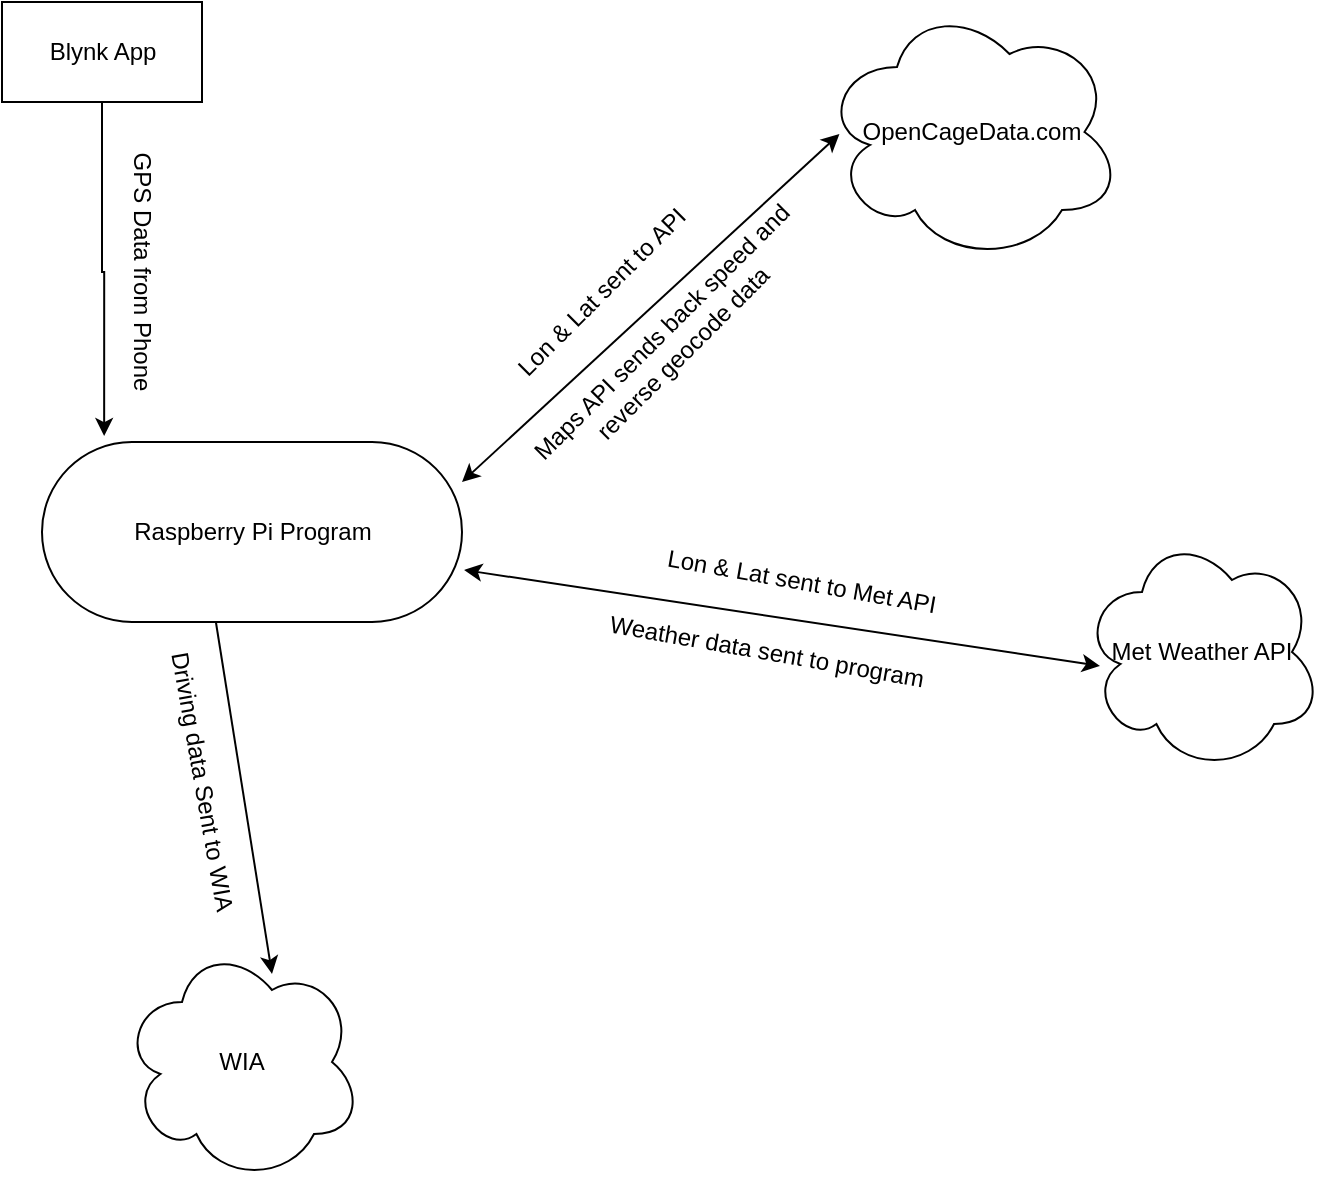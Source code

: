 <mxfile version="12.2.2" type="device" pages="1"><diagram id="yUJmGH2zXFaIq7iz-vxw" name="Page-1"><mxGraphModel dx="1408" dy="842" grid="1" gridSize="10" guides="1" tooltips="1" connect="1" arrows="1" fold="1" page="1" pageScale="1" pageWidth="850" pageHeight="1100" math="0" shadow="0"><root><mxCell id="0"/><mxCell id="1" parent="0"/><mxCell id="7npxOXlQ-VdHa5MiIuI--1" value="Raspberry Pi Program" style="html=1;dashed=0;whitespace=wrap;shape=mxgraph.dfd.start" parent="1" vertex="1"><mxGeometry x="90" y="260" width="210" height="90" as="geometry"/></mxCell><mxCell id="7npxOXlQ-VdHa5MiIuI--2" value="OpenCageData.com" style="shape=cloud;whiteSpace=wrap;html=1;" parent="1" vertex="1"><mxGeometry x="480" y="40" width="150" height="130" as="geometry"/></mxCell><mxCell id="7npxOXlQ-VdHa5MiIuI--3" value="Met Weather API" style="shape=cloud;whiteSpace=wrap;html=1;" parent="1" vertex="1"><mxGeometry x="610" y="305" width="120" height="120" as="geometry"/></mxCell><mxCell id="7npxOXlQ-VdHa5MiIuI--4" value="WIA" style="shape=cloud;whiteSpace=wrap;html=1;" parent="1" vertex="1"><mxGeometry x="130" y="510" width="120" height="120" as="geometry"/></mxCell><mxCell id="7npxOXlQ-VdHa5MiIuI--7" style="edgeStyle=orthogonalEdgeStyle;rounded=0;orthogonalLoop=1;jettySize=auto;html=1;entryX=0.148;entryY=-0.033;entryDx=0;entryDy=0;entryPerimeter=0;" parent="1" source="7npxOXlQ-VdHa5MiIuI--6" target="7npxOXlQ-VdHa5MiIuI--1" edge="1"><mxGeometry relative="1" as="geometry"/></mxCell><mxCell id="7npxOXlQ-VdHa5MiIuI--6" value="Blynk App" style="html=1;dashed=0;whitespace=wrap;" parent="1" vertex="1"><mxGeometry x="70" y="40" width="100" height="50" as="geometry"/></mxCell><mxCell id="7npxOXlQ-VdHa5MiIuI--8" value="GPS Data from Phone" style="text;html=1;strokeColor=none;fillColor=none;align=center;verticalAlign=middle;whiteSpace=wrap;rounded=0;rotation=90;" parent="1" vertex="1"><mxGeometry x="75" y="165" width="130" height="20" as="geometry"/></mxCell><mxCell id="7npxOXlQ-VdHa5MiIuI--9" value="" style="endArrow=classic;startArrow=classic;html=1;entryX=0.058;entryY=0.508;entryDx=0;entryDy=0;entryPerimeter=0;" parent="1" target="7npxOXlQ-VdHa5MiIuI--2" edge="1"><mxGeometry width="50" height="50" relative="1" as="geometry"><mxPoint x="300" y="280" as="sourcePoint"/><mxPoint x="350" y="230" as="targetPoint"/></mxGeometry></mxCell><mxCell id="7npxOXlQ-VdHa5MiIuI--10" value="Lon &amp;amp; Lat sent to API" style="text;html=1;strokeColor=none;fillColor=none;align=center;verticalAlign=middle;whiteSpace=wrap;rounded=0;rotation=-45;" parent="1" vertex="1"><mxGeometry x="270" y="175" width="200" height="20" as="geometry"/></mxCell><mxCell id="7npxOXlQ-VdHa5MiIuI--11" value="Maps API sends back speed and reverse geocode data" style="text;html=1;strokeColor=none;fillColor=none;align=center;verticalAlign=middle;whiteSpace=wrap;rounded=0;rotation=-45;" parent="1" vertex="1"><mxGeometry x="310" y="200" width="190" height="20" as="geometry"/></mxCell><mxCell id="7npxOXlQ-VdHa5MiIuI--12" value="" style="endArrow=classic;startArrow=classic;html=1;entryX=0.075;entryY=0.558;entryDx=0;entryDy=0;entryPerimeter=0;exitX=1.005;exitY=0.711;exitDx=0;exitDy=0;exitPerimeter=0;" parent="1" source="7npxOXlQ-VdHa5MiIuI--1" target="7npxOXlQ-VdHa5MiIuI--3" edge="1"><mxGeometry width="50" height="50" relative="1" as="geometry"><mxPoint x="287" y="337" as="sourcePoint"/><mxPoint x="350" y="305" as="targetPoint"/></mxGeometry></mxCell><mxCell id="7npxOXlQ-VdHa5MiIuI--13" value="Lon &amp;amp; Lat sent to Met API" style="text;html=1;strokeColor=none;fillColor=none;align=center;verticalAlign=middle;whiteSpace=wrap;rounded=0;rotation=10;" parent="1" vertex="1"><mxGeometry x="380" y="320" width="180" height="20" as="geometry"/></mxCell><mxCell id="7npxOXlQ-VdHa5MiIuI--16" value="Weather data sent to program" style="text;html=1;strokeColor=none;fillColor=none;align=center;verticalAlign=middle;whiteSpace=wrap;rounded=0;rotation=10;" parent="1" vertex="1"><mxGeometry x="370" y="355" width="165" height="20" as="geometry"/></mxCell><mxCell id="7npxOXlQ-VdHa5MiIuI--17" value="" style="endArrow=classic;html=1;exitX=0.414;exitY=1;exitDx=0;exitDy=0;exitPerimeter=0;entryX=0.625;entryY=0.133;entryDx=0;entryDy=0;entryPerimeter=0;" parent="1" source="7npxOXlQ-VdHa5MiIuI--1" target="7npxOXlQ-VdHa5MiIuI--4" edge="1"><mxGeometry width="50" height="50" relative="1" as="geometry"><mxPoint x="180" y="415" as="sourcePoint"/><mxPoint x="230" y="365" as="targetPoint"/></mxGeometry></mxCell><mxCell id="7npxOXlQ-VdHa5MiIuI--18" value="Driving data Sent to WIA" style="text;html=1;strokeColor=none;fillColor=none;align=center;verticalAlign=middle;whiteSpace=wrap;rounded=0;rotation=80;" parent="1" vertex="1"><mxGeometry x="65" y="420" width="210" height="20" as="geometry"/></mxCell></root></mxGraphModel></diagram></mxfile>
